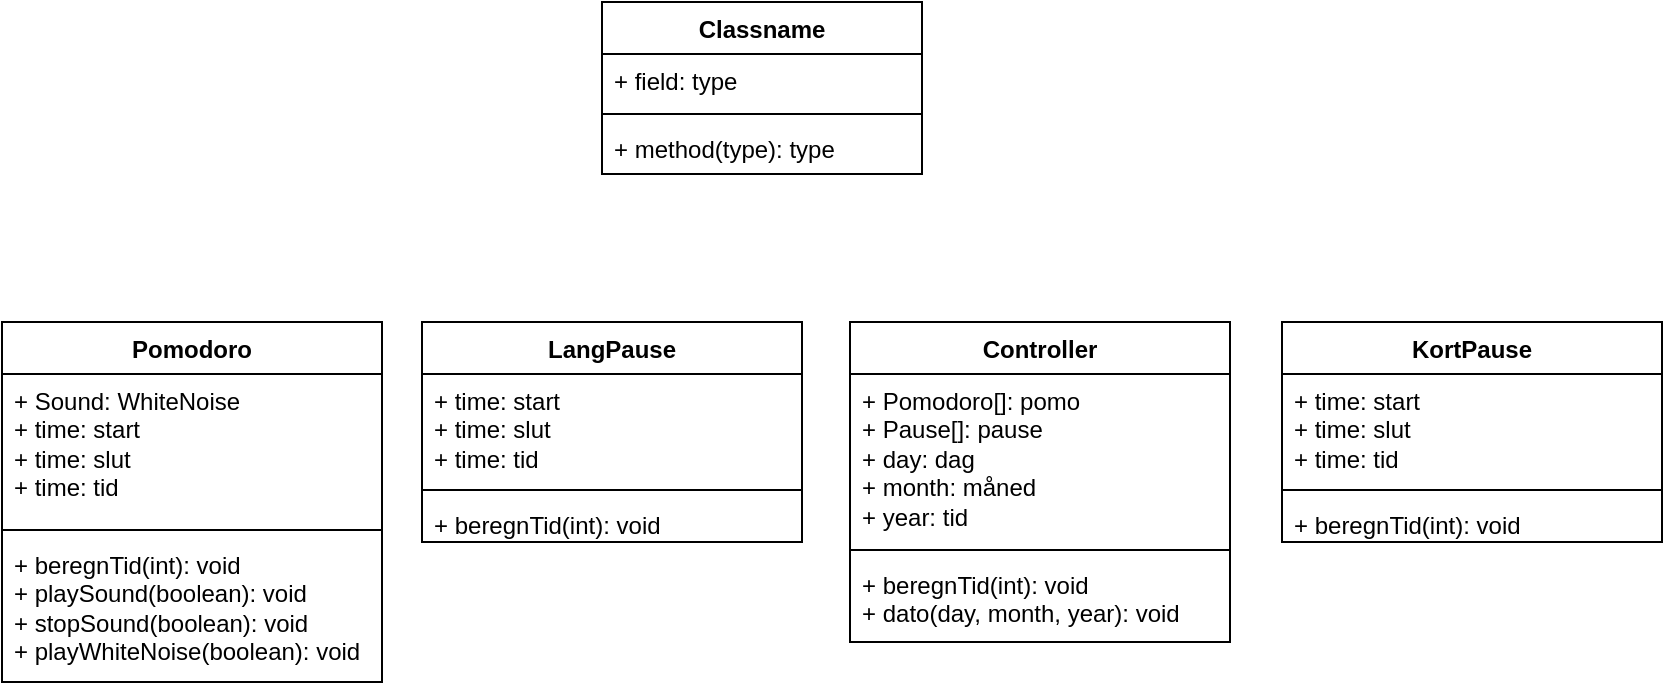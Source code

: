 <mxfile version="26.1.0">
  <diagram name="Side-1" id="wXAzKynv-gmqz5wEGZKw">
    <mxGraphModel dx="1861" dy="539" grid="1" gridSize="10" guides="1" tooltips="1" connect="1" arrows="1" fold="1" page="1" pageScale="1" pageWidth="827" pageHeight="1169" math="0" shadow="0">
      <root>
        <mxCell id="0" />
        <mxCell id="1" parent="0" />
        <mxCell id="j4i_PzG4LPlWQRSaM0du-8" value="Pomodoro" style="swimlane;fontStyle=1;align=center;verticalAlign=top;childLayout=stackLayout;horizontal=1;startSize=26;horizontalStack=0;resizeParent=1;resizeParentMax=0;resizeLast=0;collapsible=1;marginBottom=0;whiteSpace=wrap;html=1;" parent="1" vertex="1">
          <mxGeometry x="-90" y="290" width="190" height="180" as="geometry" />
        </mxCell>
        <mxCell id="j4i_PzG4LPlWQRSaM0du-9" value="+ Sound: WhiteNoise&lt;div&gt;+ time: start&lt;/div&gt;&lt;div&gt;+ time: slut&lt;/div&gt;&lt;div&gt;+ time: tid&lt;/div&gt;" style="text;strokeColor=none;fillColor=none;align=left;verticalAlign=top;spacingLeft=4;spacingRight=4;overflow=hidden;rotatable=0;points=[[0,0.5],[1,0.5]];portConstraint=eastwest;whiteSpace=wrap;html=1;" parent="j4i_PzG4LPlWQRSaM0du-8" vertex="1">
          <mxGeometry y="26" width="190" height="74" as="geometry" />
        </mxCell>
        <mxCell id="j4i_PzG4LPlWQRSaM0du-10" value="" style="line;strokeWidth=1;fillColor=none;align=left;verticalAlign=middle;spacingTop=-1;spacingLeft=3;spacingRight=3;rotatable=0;labelPosition=right;points=[];portConstraint=eastwest;strokeColor=inherit;" parent="j4i_PzG4LPlWQRSaM0du-8" vertex="1">
          <mxGeometry y="100" width="190" height="8" as="geometry" />
        </mxCell>
        <mxCell id="j4i_PzG4LPlWQRSaM0du-11" value="+ beregnTid(int): void&lt;div&gt;+ playSound(boolean): void&lt;/div&gt;&lt;div&gt;+ stopSound(boolean): void&lt;/div&gt;&lt;div&gt;+ playWhiteNoise(boolean): void&lt;/div&gt;" style="text;strokeColor=none;fillColor=none;align=left;verticalAlign=top;spacingLeft=4;spacingRight=4;overflow=hidden;rotatable=0;points=[[0,0.5],[1,0.5]];portConstraint=eastwest;whiteSpace=wrap;html=1;" parent="j4i_PzG4LPlWQRSaM0du-8" vertex="1">
          <mxGeometry y="108" width="190" height="72" as="geometry" />
        </mxCell>
        <mxCell id="j4i_PzG4LPlWQRSaM0du-17" value="LangPause" style="swimlane;fontStyle=1;align=center;verticalAlign=top;childLayout=stackLayout;horizontal=1;startSize=26;horizontalStack=0;resizeParent=1;resizeParentMax=0;resizeLast=0;collapsible=1;marginBottom=0;whiteSpace=wrap;html=1;" parent="1" vertex="1">
          <mxGeometry x="120" y="290" width="190" height="110" as="geometry" />
        </mxCell>
        <mxCell id="j4i_PzG4LPlWQRSaM0du-18" value="&lt;div&gt;+ time: start&lt;/div&gt;&lt;div&gt;+ time: slut&lt;/div&gt;&lt;div&gt;+ time: tid&lt;/div&gt;" style="text;strokeColor=none;fillColor=none;align=left;verticalAlign=top;spacingLeft=4;spacingRight=4;overflow=hidden;rotatable=0;points=[[0,0.5],[1,0.5]];portConstraint=eastwest;whiteSpace=wrap;html=1;" parent="j4i_PzG4LPlWQRSaM0du-17" vertex="1">
          <mxGeometry y="26" width="190" height="54" as="geometry" />
        </mxCell>
        <mxCell id="j4i_PzG4LPlWQRSaM0du-19" value="" style="line;strokeWidth=1;fillColor=none;align=left;verticalAlign=middle;spacingTop=-1;spacingLeft=3;spacingRight=3;rotatable=0;labelPosition=right;points=[];portConstraint=eastwest;strokeColor=inherit;" parent="j4i_PzG4LPlWQRSaM0du-17" vertex="1">
          <mxGeometry y="80" width="190" height="8" as="geometry" />
        </mxCell>
        <mxCell id="j4i_PzG4LPlWQRSaM0du-20" value="+ beregnTid(int): void&lt;div&gt;&lt;br&gt;&lt;/div&gt;" style="text;strokeColor=none;fillColor=none;align=left;verticalAlign=top;spacingLeft=4;spacingRight=4;overflow=hidden;rotatable=0;points=[[0,0.5],[1,0.5]];portConstraint=eastwest;whiteSpace=wrap;html=1;" parent="j4i_PzG4LPlWQRSaM0du-17" vertex="1">
          <mxGeometry y="88" width="190" height="22" as="geometry" />
        </mxCell>
        <mxCell id="j4i_PzG4LPlWQRSaM0du-21" value="KortPause" style="swimlane;fontStyle=1;align=center;verticalAlign=top;childLayout=stackLayout;horizontal=1;startSize=26;horizontalStack=0;resizeParent=1;resizeParentMax=0;resizeLast=0;collapsible=1;marginBottom=0;whiteSpace=wrap;html=1;" parent="1" vertex="1">
          <mxGeometry x="550" y="290" width="190" height="110" as="geometry">
            <mxRectangle x="540" y="150" width="100" height="30" as="alternateBounds" />
          </mxGeometry>
        </mxCell>
        <mxCell id="j4i_PzG4LPlWQRSaM0du-22" value="&lt;div&gt;+ time: start&lt;/div&gt;&lt;div&gt;+ time: slut&lt;/div&gt;&lt;div&gt;+ time: tid&lt;/div&gt;" style="text;strokeColor=none;fillColor=none;align=left;verticalAlign=top;spacingLeft=4;spacingRight=4;overflow=hidden;rotatable=0;points=[[0,0.5],[1,0.5]];portConstraint=eastwest;whiteSpace=wrap;html=1;" parent="j4i_PzG4LPlWQRSaM0du-21" vertex="1">
          <mxGeometry y="26" width="190" height="54" as="geometry" />
        </mxCell>
        <mxCell id="j4i_PzG4LPlWQRSaM0du-23" value="" style="line;strokeWidth=1;fillColor=none;align=left;verticalAlign=middle;spacingTop=-1;spacingLeft=3;spacingRight=3;rotatable=0;labelPosition=right;points=[];portConstraint=eastwest;strokeColor=inherit;" parent="j4i_PzG4LPlWQRSaM0du-21" vertex="1">
          <mxGeometry y="80" width="190" height="8" as="geometry" />
        </mxCell>
        <mxCell id="j4i_PzG4LPlWQRSaM0du-24" value="+ beregnTid(int): void&lt;div&gt;&lt;br&gt;&lt;/div&gt;" style="text;strokeColor=none;fillColor=none;align=left;verticalAlign=top;spacingLeft=4;spacingRight=4;overflow=hidden;rotatable=0;points=[[0,0.5],[1,0.5]];portConstraint=eastwest;whiteSpace=wrap;html=1;" parent="j4i_PzG4LPlWQRSaM0du-21" vertex="1">
          <mxGeometry y="88" width="190" height="22" as="geometry" />
        </mxCell>
        <mxCell id="j4i_PzG4LPlWQRSaM0du-25" value="Controller" style="swimlane;fontStyle=1;align=center;verticalAlign=top;childLayout=stackLayout;horizontal=1;startSize=26;horizontalStack=0;resizeParent=1;resizeParentMax=0;resizeLast=0;collapsible=1;marginBottom=0;whiteSpace=wrap;html=1;" parent="1" vertex="1">
          <mxGeometry x="334" y="290" width="190" height="160" as="geometry">
            <mxRectangle x="540" y="150" width="100" height="30" as="alternateBounds" />
          </mxGeometry>
        </mxCell>
        <mxCell id="j4i_PzG4LPlWQRSaM0du-26" value="&lt;div&gt;+ Pomodoro[]: pomo&lt;/div&gt;&lt;div&gt;+ Pause[]: pause&lt;/div&gt;&lt;div&gt;+ day: dag&lt;/div&gt;&lt;div&gt;+ month: måned&lt;/div&gt;&lt;div&gt;+ year: tid&lt;/div&gt;" style="text;strokeColor=none;fillColor=none;align=left;verticalAlign=top;spacingLeft=4;spacingRight=4;overflow=hidden;rotatable=0;points=[[0,0.5],[1,0.5]];portConstraint=eastwest;whiteSpace=wrap;html=1;" parent="j4i_PzG4LPlWQRSaM0du-25" vertex="1">
          <mxGeometry y="26" width="190" height="84" as="geometry" />
        </mxCell>
        <mxCell id="j4i_PzG4LPlWQRSaM0du-27" value="" style="line;strokeWidth=1;fillColor=none;align=left;verticalAlign=middle;spacingTop=-1;spacingLeft=3;spacingRight=3;rotatable=0;labelPosition=right;points=[];portConstraint=eastwest;strokeColor=inherit;" parent="j4i_PzG4LPlWQRSaM0du-25" vertex="1">
          <mxGeometry y="110" width="190" height="8" as="geometry" />
        </mxCell>
        <mxCell id="j4i_PzG4LPlWQRSaM0du-28" value="+ beregnTid(int): void&lt;div&gt;&lt;div&gt;+ dato(day, month, year): void&lt;/div&gt;&lt;/div&gt;" style="text;strokeColor=none;fillColor=none;align=left;verticalAlign=top;spacingLeft=4;spacingRight=4;overflow=hidden;rotatable=0;points=[[0,0.5],[1,0.5]];portConstraint=eastwest;whiteSpace=wrap;html=1;" parent="j4i_PzG4LPlWQRSaM0du-25" vertex="1">
          <mxGeometry y="118" width="190" height="42" as="geometry" />
        </mxCell>
        <mxCell id="j4i_PzG4LPlWQRSaM0du-29" value="Classname" style="swimlane;fontStyle=1;align=center;verticalAlign=top;childLayout=stackLayout;horizontal=1;startSize=26;horizontalStack=0;resizeParent=1;resizeParentMax=0;resizeLast=0;collapsible=1;marginBottom=0;whiteSpace=wrap;html=1;" parent="1" vertex="1">
          <mxGeometry x="210" y="130" width="160" height="86" as="geometry" />
        </mxCell>
        <mxCell id="j4i_PzG4LPlWQRSaM0du-30" value="+ field: type" style="text;strokeColor=none;fillColor=none;align=left;verticalAlign=top;spacingLeft=4;spacingRight=4;overflow=hidden;rotatable=0;points=[[0,0.5],[1,0.5]];portConstraint=eastwest;whiteSpace=wrap;html=1;" parent="j4i_PzG4LPlWQRSaM0du-29" vertex="1">
          <mxGeometry y="26" width="160" height="26" as="geometry" />
        </mxCell>
        <mxCell id="j4i_PzG4LPlWQRSaM0du-31" value="" style="line;strokeWidth=1;fillColor=none;align=left;verticalAlign=middle;spacingTop=-1;spacingLeft=3;spacingRight=3;rotatable=0;labelPosition=right;points=[];portConstraint=eastwest;strokeColor=inherit;" parent="j4i_PzG4LPlWQRSaM0du-29" vertex="1">
          <mxGeometry y="52" width="160" height="8" as="geometry" />
        </mxCell>
        <mxCell id="j4i_PzG4LPlWQRSaM0du-32" value="+ method(type): type" style="text;strokeColor=none;fillColor=none;align=left;verticalAlign=top;spacingLeft=4;spacingRight=4;overflow=hidden;rotatable=0;points=[[0,0.5],[1,0.5]];portConstraint=eastwest;whiteSpace=wrap;html=1;" parent="j4i_PzG4LPlWQRSaM0du-29" vertex="1">
          <mxGeometry y="60" width="160" height="26" as="geometry" />
        </mxCell>
      </root>
    </mxGraphModel>
  </diagram>
</mxfile>
